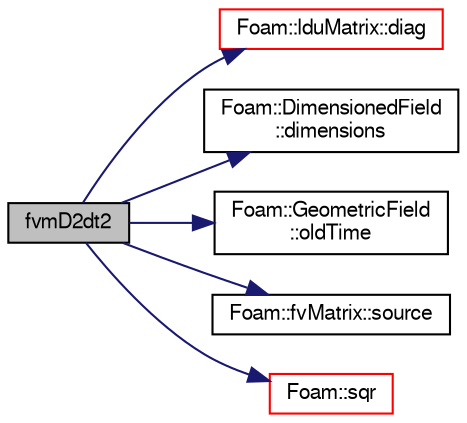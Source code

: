 digraph "fvmD2dt2"
{
  bgcolor="transparent";
  edge [fontname="FreeSans",fontsize="10",labelfontname="FreeSans",labelfontsize="10"];
  node [fontname="FreeSans",fontsize="10",shape=record];
  rankdir="LR";
  Node54 [label="fvmD2dt2",height=0.2,width=0.4,color="black", fillcolor="grey75", style="filled", fontcolor="black"];
  Node54 -> Node55 [color="midnightblue",fontsize="10",style="solid",fontname="FreeSans"];
  Node55 [label="Foam::lduMatrix::diag",height=0.2,width=0.4,color="red",URL="$a26882.html#a9140aaa9630c2cba2fe28369a649f2f0"];
  Node54 -> Node58 [color="midnightblue",fontsize="10",style="solid",fontname="FreeSans"];
  Node58 [label="Foam::DimensionedField\l::dimensions",height=0.2,width=0.4,color="black",URL="$a26390.html#a66989c1e0666e0d0c93a2056ce75599e",tooltip="Return dimensions. "];
  Node54 -> Node59 [color="midnightblue",fontsize="10",style="solid",fontname="FreeSans"];
  Node59 [label="Foam::GeometricField\l::oldTime",height=0.2,width=0.4,color="black",URL="$a22434.html#a2f51be6de19012555f923b0902d64135",tooltip="Return old time field. "];
  Node54 -> Node60 [color="midnightblue",fontsize="10",style="solid",fontname="FreeSans"];
  Node60 [label="Foam::fvMatrix::source",height=0.2,width=0.4,color="black",URL="$a22358.html#a4c49d61a0e11bbdadf6646dbe3740560"];
  Node54 -> Node61 [color="midnightblue",fontsize="10",style="solid",fontname="FreeSans"];
  Node61 [label="Foam::sqr",height=0.2,width=0.4,color="red",URL="$a21124.html#a277dc11c581d53826ab5090b08f3b17b"];
}
